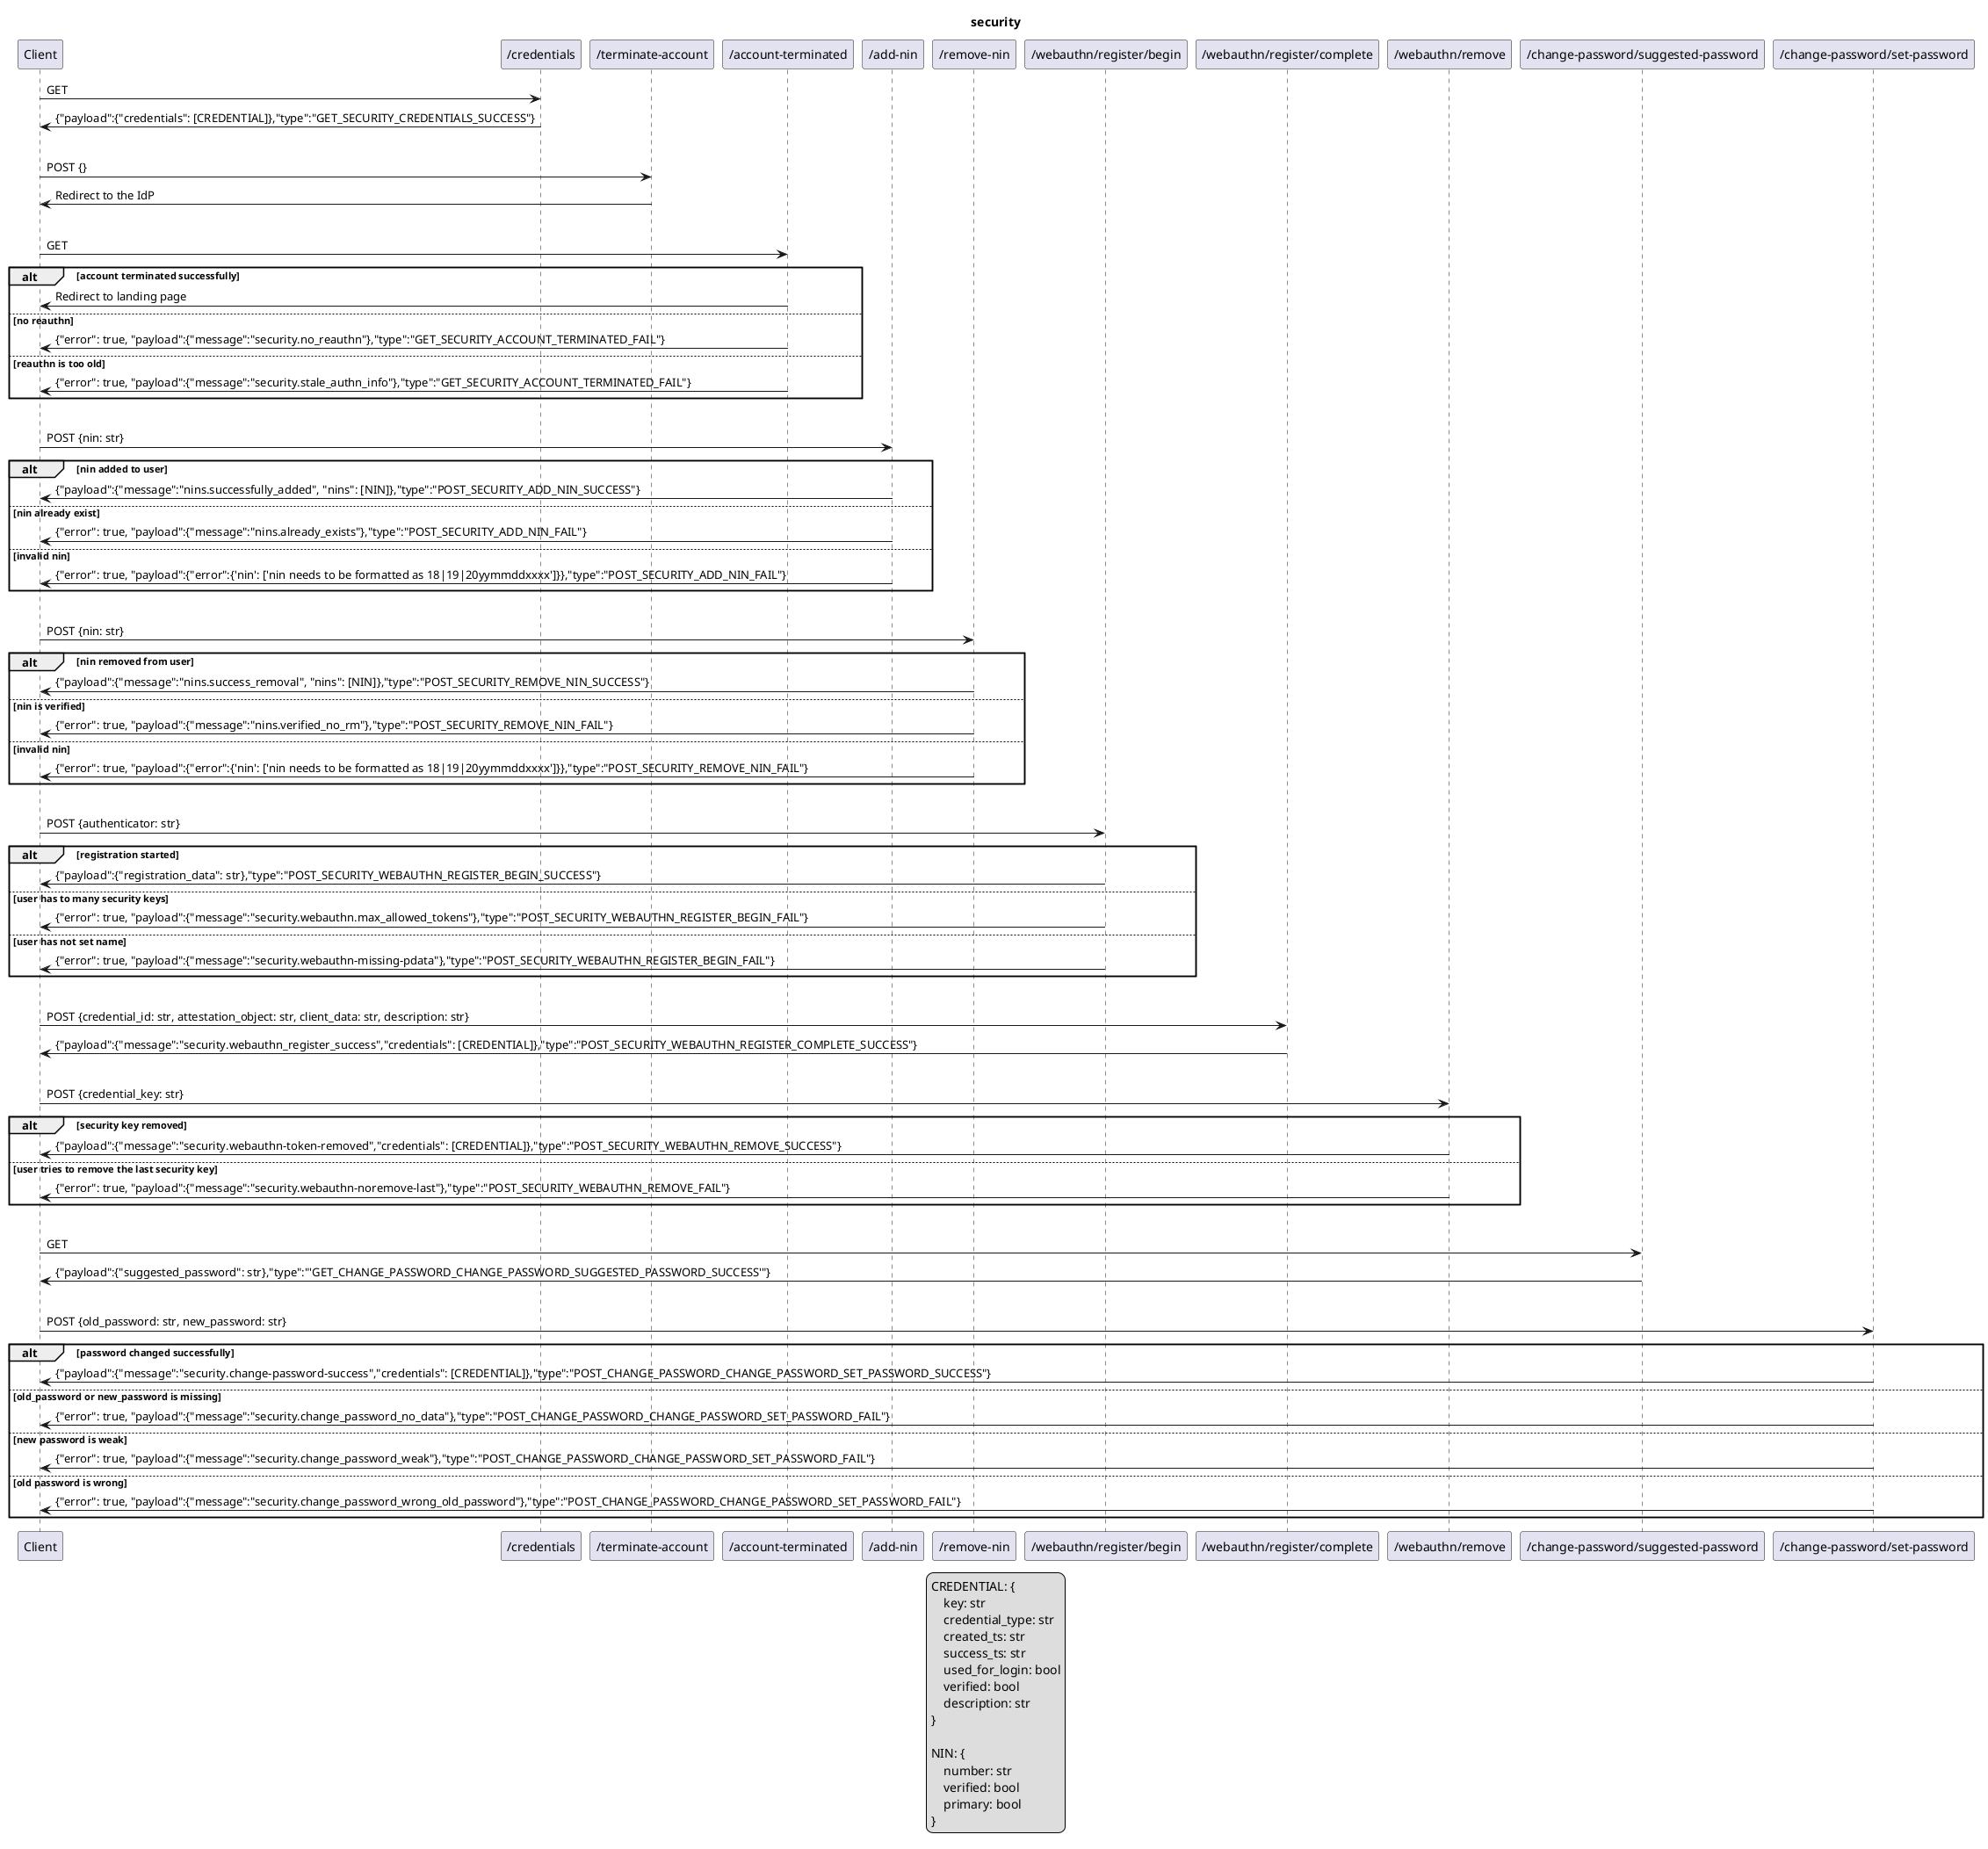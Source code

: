 @startuml
title security

legend
    CREDENTIAL: {
        key: str
        credential_type: str
        created_ts: str
        success_ts: str
        used_for_login: bool
        verified: bool
        description: str
    }

    NIN: {
        number: str
        verified: bool
        primary: bool
    }
end legend

Client->"/credentials": GET
"/credentials"->Client: {"payload":{"credentials": [CREDENTIAL]},"type":"GET_SECURITY_CREDENTIALS_SUCCESS"}
|||
Client->"/terminate-account": POST {}
"/terminate-account"->Client: Redirect to the IdP
|||
Client -> "/account-terminated": GET
alt account terminated successfully
    "/account-terminated"->Client: Redirect to landing page
else no reauthn
    "/account-terminated"->Client: {"error": true, "payload":{"message":"security.no_reauthn"},"type":"GET_SECURITY_ACCOUNT_TERMINATED_FAIL"}
else reauthn is too old
    "/account-terminated"->Client: {"error": true, "payload":{"message":"security.stale_authn_info"},"type":"GET_SECURITY_ACCOUNT_TERMINATED_FAIL"}
end
|||
Client -> "/add-nin": POST {nin: str}
alt nin added to user
    "/add-nin"->Client: {"payload":{"message":"nins.successfully_added", "nins": [NIN]},"type":"POST_SECURITY_ADD_NIN_SUCCESS"}
else nin already exist
    "/add-nin"->Client: {"error": true, "payload":{"message":"nins.already_exists"},"type":"POST_SECURITY_ADD_NIN_FAIL"}
else invalid nin
    "/add-nin"->Client: {"error": true, "payload":{"error":{'nin': ['nin needs to be formatted as 18|19|20yymmddxxxx']}},"type":"POST_SECURITY_ADD_NIN_FAIL"}
end
|||
Client -> "/remove-nin": POST {nin: str}
alt nin removed from user
    "/remove-nin"->Client: {"payload":{"message":"nins.success_removal", "nins": [NIN]},"type":"POST_SECURITY_REMOVE_NIN_SUCCESS"}
else nin is verified
    "/remove-nin"->Client: {"error": true, "payload":{"message":"nins.verified_no_rm"},"type":"POST_SECURITY_REMOVE_NIN_FAIL"}
else invalid nin
    "/remove-nin"->Client: {"error": true, "payload":{"error":{'nin': ['nin needs to be formatted as 18|19|20yymmddxxxx']}},"type":"POST_SECURITY_REMOVE_NIN_FAIL"}
end
|||
Client -> "/webauthn/register/begin": POST {authenticator: str}
alt registration started
    "/webauthn/register/begin"->Client: {"payload":{"registration_data": str},"type":"POST_SECURITY_WEBAUTHN_REGISTER_BEGIN_SUCCESS"}
else user has to many security keys
    "/webauthn/register/begin"->Client: {"error": true, "payload":{"message":"security.webauthn.max_allowed_tokens"},"type":"POST_SECURITY_WEBAUTHN_REGISTER_BEGIN_FAIL"}
else user has not set name
    "/webauthn/register/begin"->Client: {"error": true, "payload":{"message":"security.webauthn-missing-pdata"},"type":"POST_SECURITY_WEBAUTHN_REGISTER_BEGIN_FAIL"}
end
|||
Client -> "/webauthn/register/complete": POST {credential_id: str, attestation_object: str, client_data: str, description: str}
"/webauthn/register/complete"->Client: {"payload":{"message":"security.webauthn_register_success","credentials": [CREDENTIAL]},"type":"POST_SECURITY_WEBAUTHN_REGISTER_COMPLETE_SUCCESS"}
|||
Client -> "/webauthn/remove": POST {credential_key: str}
alt security key removed
    "/webauthn/remove"->Client: {"payload":{"message":"security.webauthn-token-removed","credentials": [CREDENTIAL]},"type":"POST_SECURITY_WEBAUTHN_REMOVE_SUCCESS"}
else user tries to remove the last security key
    "/webauthn/remove"->Client: {"error": true, "payload":{"message":"security.webauthn-noremove-last"},"type":"POST_SECURITY_WEBAUTHN_REMOVE_FAIL"}
end
|||
Client->"/change-password/suggested-password": GET
"/change-password/suggested-password"->Client: {"payload":{"suggested_password": str},"type":"'GET_CHANGE_PASSWORD_CHANGE_PASSWORD_SUGGESTED_PASSWORD_SUCCESS'"}
|||
Client -> "/change-password/set-password": POST {old_password: str, new_password: str}
alt password changed successfully
    "/change-password/set-password"->Client: {"payload":{"message":"security.change-password-success","credentials": [CREDENTIAL]},"type":"POST_CHANGE_PASSWORD_CHANGE_PASSWORD_SET_PASSWORD_SUCCESS"}
else old_password or new_password is missing
    "/change-password/set-password"->Client: {"error": true, "payload":{"message":"security.change_password_no_data"},"type":"POST_CHANGE_PASSWORD_CHANGE_PASSWORD_SET_PASSWORD_FAIL"}
else new password is weak
    "/change-password/set-password"->Client: {"error": true, "payload":{"message":"security.change_password_weak"},"type":"POST_CHANGE_PASSWORD_CHANGE_PASSWORD_SET_PASSWORD_FAIL"}
else old password is wrong
    "/change-password/set-password"->Client: {"error": true, "payload":{"message":"security.change_password_wrong_old_password"},"type":"POST_CHANGE_PASSWORD_CHANGE_PASSWORD_SET_PASSWORD_FAIL"}
end
@enduml
